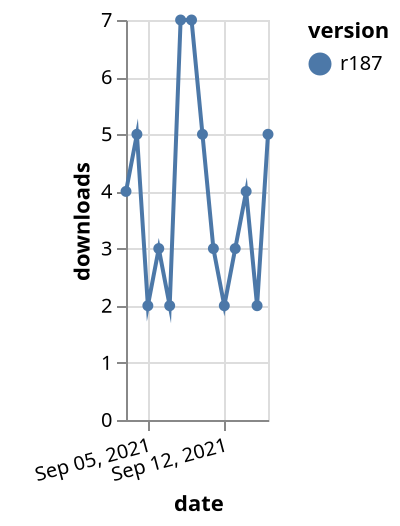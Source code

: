 {"$schema": "https://vega.github.io/schema/vega-lite/v5.json", "description": "A simple bar chart with embedded data.", "data": {"values": [{"date": "2021-09-03", "total": 4624, "delta": 4, "version": "r187"}, {"date": "2021-09-04", "total": 4629, "delta": 5, "version": "r187"}, {"date": "2021-09-05", "total": 4631, "delta": 2, "version": "r187"}, {"date": "2021-09-06", "total": 4634, "delta": 3, "version": "r187"}, {"date": "2021-09-07", "total": 4636, "delta": 2, "version": "r187"}, {"date": "2021-09-08", "total": 4643, "delta": 7, "version": "r187"}, {"date": "2021-09-09", "total": 4650, "delta": 7, "version": "r187"}, {"date": "2021-09-10", "total": 4655, "delta": 5, "version": "r187"}, {"date": "2021-09-11", "total": 4658, "delta": 3, "version": "r187"}, {"date": "2021-09-12", "total": 4660, "delta": 2, "version": "r187"}, {"date": "2021-09-13", "total": 4663, "delta": 3, "version": "r187"}, {"date": "2021-09-14", "total": 4667, "delta": 4, "version": "r187"}, {"date": "2021-09-15", "total": 4669, "delta": 2, "version": "r187"}, {"date": "2021-09-16", "total": 4674, "delta": 5, "version": "r187"}]}, "width": "container", "mark": {"type": "line", "point": {"filled": true}}, "encoding": {"x": {"field": "date", "type": "temporal", "timeUnit": "yearmonthdate", "title": "date", "axis": {"labelAngle": -15}}, "y": {"field": "delta", "type": "quantitative", "title": "downloads"}, "color": {"field": "version", "type": "nominal"}, "tooltip": {"field": "delta"}}}